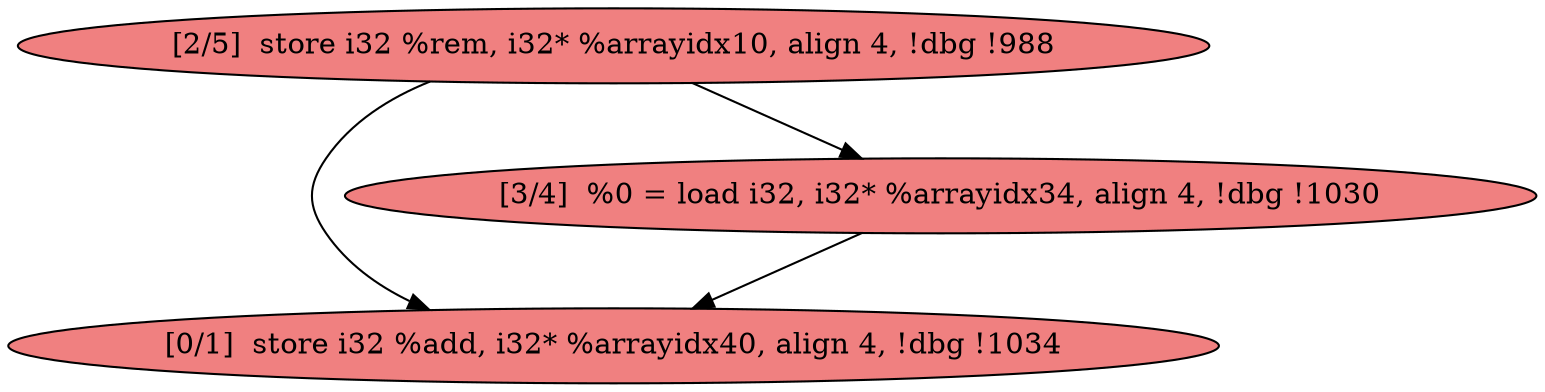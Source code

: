 
digraph G {


node8 [fillcolor=lightcoral,label="[2/5]  store i32 %rem, i32* %arrayidx10, align 4, !dbg !988",shape=ellipse,style=filled ]
node6 [fillcolor=lightcoral,label="[0/1]  store i32 %add, i32* %arrayidx40, align 4, !dbg !1034",shape=ellipse,style=filled ]
node7 [fillcolor=lightcoral,label="[3/4]  %0 = load i32, i32* %arrayidx34, align 4, !dbg !1030",shape=ellipse,style=filled ]

node8->node7 [ ]
node7->node6 [ ]
node8->node6 [ ]


}

